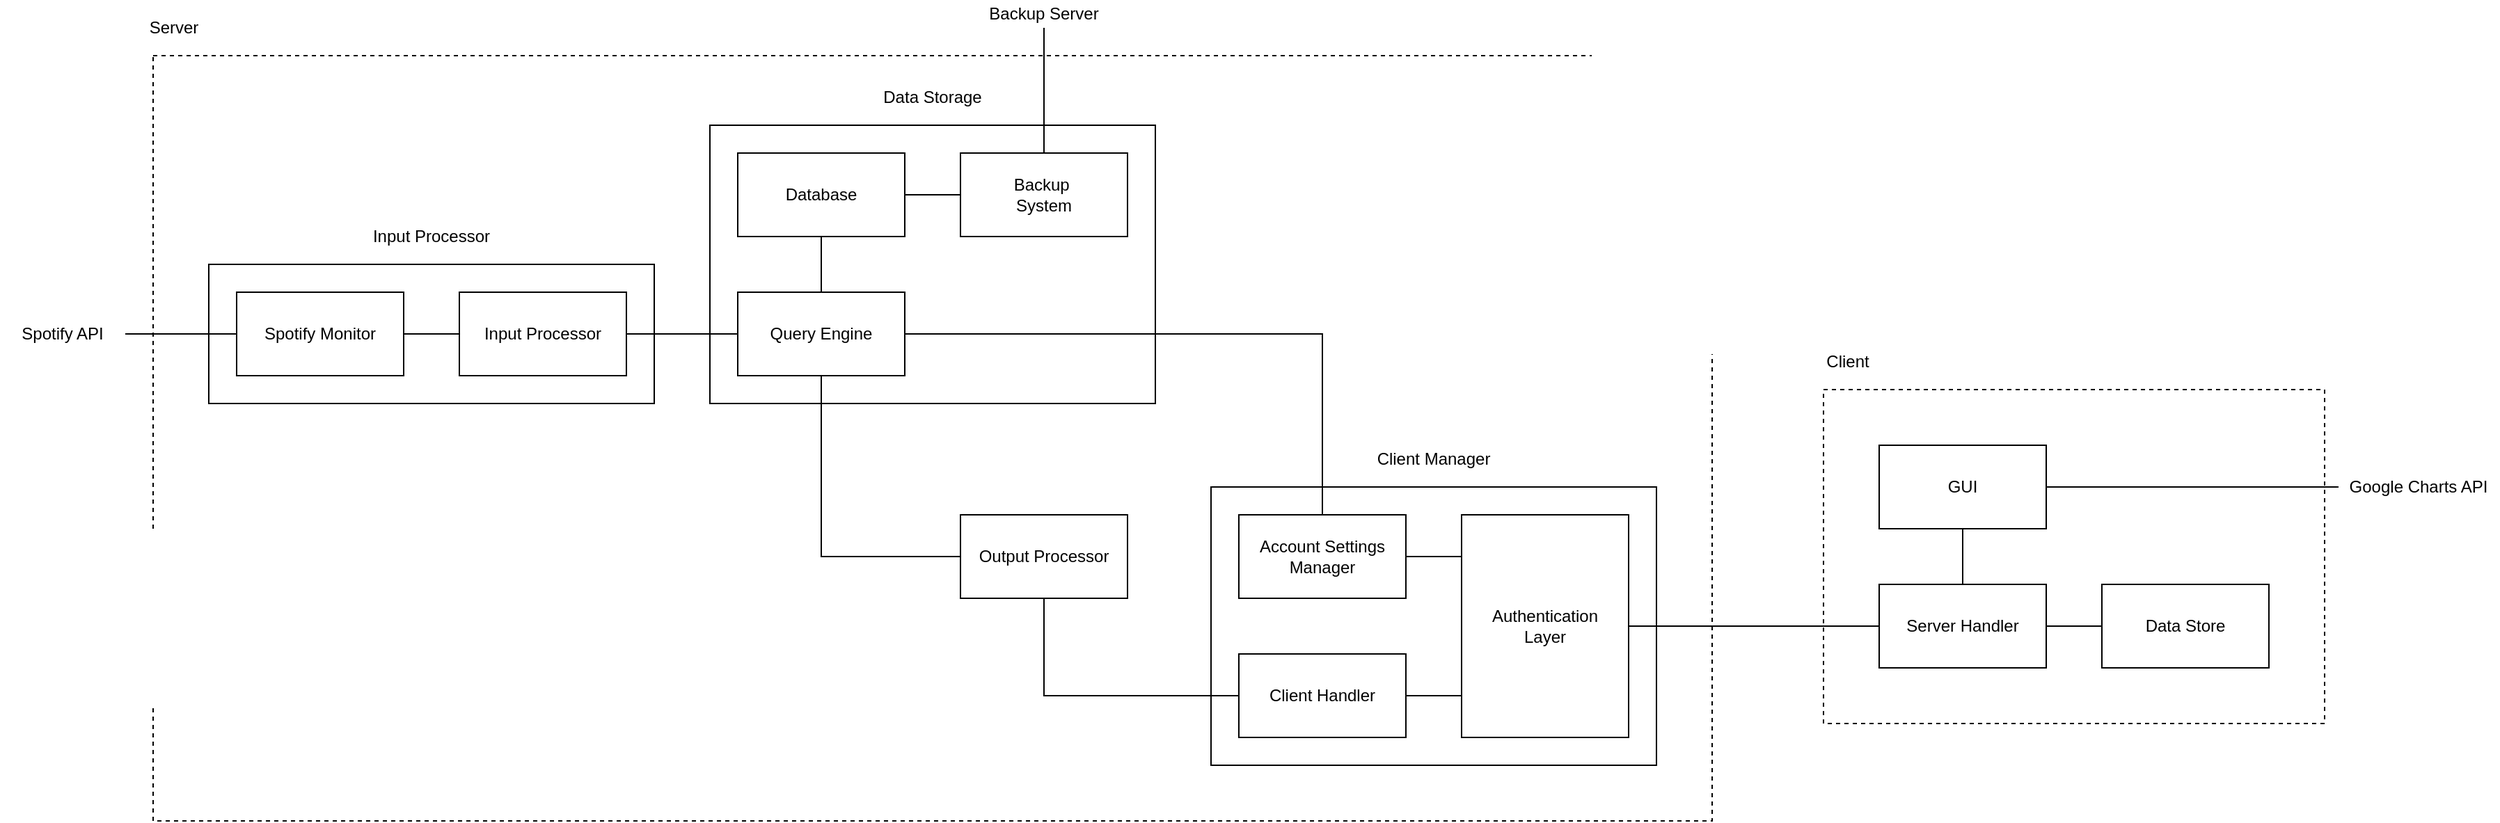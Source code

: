 <mxfile version="12.6.5" type="device"><diagram id="5uuVnfIPLFDZgmevzgGK" name="Page-1"><mxGraphModel dx="1930" dy="653" grid="1" gridSize="10" guides="1" tooltips="1" connect="1" arrows="1" fold="1" page="1" pageScale="1" pageWidth="827" pageHeight="1169" math="0" shadow="0"><root><mxCell id="0"/><mxCell id="1" parent="0"/><mxCell id="R9fSxvoRE-II4t2_eMGM-56" value="" style="rounded=0;whiteSpace=wrap;html=1;fillColor=none;dashed=1;" parent="1" vertex="1"><mxGeometry x="-20" y="700" width="1120" height="550" as="geometry"/></mxCell><mxCell id="R9fSxvoRE-II4t2_eMGM-28" value="" style="rounded=0;whiteSpace=wrap;html=1;fillColor=none;" parent="1" vertex="1"><mxGeometry x="380" y="750" width="320" height="200" as="geometry"/></mxCell><mxCell id="R9fSxvoRE-II4t2_eMGM-31" style="edgeStyle=orthogonalEdgeStyle;rounded=0;orthogonalLoop=1;jettySize=auto;html=1;endArrow=none;endFill=0;" parent="1" source="R9fSxvoRE-II4t2_eMGM-23" target="R9fSxvoRE-II4t2_eMGM-27" edge="1"><mxGeometry relative="1" as="geometry"/></mxCell><mxCell id="R9fSxvoRE-II4t2_eMGM-23" value="Database" style="rounded=0;whiteSpace=wrap;html=1;" parent="1" vertex="1"><mxGeometry x="400" y="770" width="120" height="60" as="geometry"/></mxCell><mxCell id="R9fSxvoRE-II4t2_eMGM-30" style="edgeStyle=orthogonalEdgeStyle;rounded=0;orthogonalLoop=1;jettySize=auto;html=1;entryX=0.5;entryY=1;entryDx=0;entryDy=0;endArrow=none;endFill=0;" parent="1" source="R9fSxvoRE-II4t2_eMGM-26" target="R9fSxvoRE-II4t2_eMGM-23" edge="1"><mxGeometry relative="1" as="geometry"><Array as="points"><mxPoint x="460" y="840"/><mxPoint x="460" y="840"/></Array></mxGeometry></mxCell><mxCell id="R9fSxvoRE-II4t2_eMGM-50" style="edgeStyle=orthogonalEdgeStyle;rounded=0;orthogonalLoop=1;jettySize=auto;html=1;endArrow=none;endFill=0;" parent="1" source="R9fSxvoRE-II4t2_eMGM-26" target="R9fSxvoRE-II4t2_eMGM-47" edge="1"><mxGeometry relative="1" as="geometry"/></mxCell><mxCell id="R9fSxvoRE-II4t2_eMGM-26" value="Query Engine" style="rounded=0;whiteSpace=wrap;html=1;" parent="1" vertex="1"><mxGeometry x="400" y="870" width="120" height="60" as="geometry"/></mxCell><mxCell id="R9fSxvoRE-II4t2_eMGM-49" style="edgeStyle=orthogonalEdgeStyle;rounded=0;orthogonalLoop=1;jettySize=auto;html=1;endArrow=none;endFill=0;" parent="1" source="R9fSxvoRE-II4t2_eMGM-27" target="R9fSxvoRE-II4t2_eMGM-48" edge="1"><mxGeometry relative="1" as="geometry"><mxPoint x="620" y="700" as="targetPoint"/></mxGeometry></mxCell><mxCell id="R9fSxvoRE-II4t2_eMGM-27" value="Backup&amp;nbsp;&lt;br&gt;System" style="rounded=0;whiteSpace=wrap;html=1;" parent="1" vertex="1"><mxGeometry x="560" y="770" width="120" height="60" as="geometry"/></mxCell><mxCell id="R9fSxvoRE-II4t2_eMGM-29" value="Data Storage" style="text;html=1;strokeColor=none;fillColor=none;align=center;verticalAlign=middle;whiteSpace=wrap;rounded=0;" parent="1" vertex="1"><mxGeometry x="495" y="720" width="90" height="20" as="geometry"/></mxCell><mxCell id="R9fSxvoRE-II4t2_eMGM-36" value="" style="rounded=0;whiteSpace=wrap;html=1;fillColor=none;" parent="1" vertex="1"><mxGeometry x="740" y="1010" width="320" height="200" as="geometry"/></mxCell><mxCell id="R9fSxvoRE-II4t2_eMGM-40" style="edgeStyle=orthogonalEdgeStyle;rounded=0;orthogonalLoop=1;jettySize=auto;html=1;entryX=0;entryY=0.5;entryDx=0;entryDy=0;endArrow=none;endFill=0;" parent="1" source="R9fSxvoRE-II4t2_eMGM-37" target="R9fSxvoRE-II4t2_eMGM-38" edge="1"><mxGeometry relative="1" as="geometry"><Array as="points"><mxPoint x="920" y="1160"/></Array></mxGeometry></mxCell><mxCell id="R9fSxvoRE-II4t2_eMGM-55" style="edgeStyle=orthogonalEdgeStyle;rounded=0;orthogonalLoop=1;jettySize=auto;html=1;endArrow=none;endFill=0;" parent="1" source="R9fSxvoRE-II4t2_eMGM-37" target="R9fSxvoRE-II4t2_eMGM-39" edge="1"><mxGeometry relative="1" as="geometry"/></mxCell><mxCell id="R9fSxvoRE-II4t2_eMGM-37" value="Client Handler" style="rounded=0;whiteSpace=wrap;html=1;" parent="1" vertex="1"><mxGeometry x="760" y="1130" width="120" height="60" as="geometry"/></mxCell><mxCell id="R9fSxvoRE-II4t2_eMGM-38" value="Authentication&lt;br&gt;Layer" style="rounded=0;whiteSpace=wrap;html=1;" parent="1" vertex="1"><mxGeometry x="920" y="1030" width="120" height="160" as="geometry"/></mxCell><mxCell id="R9fSxvoRE-II4t2_eMGM-72" style="edgeStyle=orthogonalEdgeStyle;rounded=0;orthogonalLoop=1;jettySize=auto;html=1;endArrow=none;endFill=0;" parent="1" source="R9fSxvoRE-II4t2_eMGM-39" target="R9fSxvoRE-II4t2_eMGM-26" edge="1"><mxGeometry relative="1" as="geometry"/></mxCell><mxCell id="R9fSxvoRE-II4t2_eMGM-39" value="Output Processor" style="rounded=0;whiteSpace=wrap;html=1;" parent="1" vertex="1"><mxGeometry x="560" y="1030" width="120" height="60" as="geometry"/></mxCell><mxCell id="R9fSxvoRE-II4t2_eMGM-41" value="Client Manager" style="text;html=1;strokeColor=none;fillColor=none;align=center;verticalAlign=middle;whiteSpace=wrap;rounded=0;" parent="1" vertex="1"><mxGeometry x="855" y="980" width="90" height="20" as="geometry"/></mxCell><mxCell id="R9fSxvoRE-II4t2_eMGM-44" value="" style="rounded=0;whiteSpace=wrap;html=1;fillColor=none;" parent="1" vertex="1"><mxGeometry x="20" y="850" width="320" height="100" as="geometry"/></mxCell><mxCell id="R9fSxvoRE-II4t2_eMGM-57" style="edgeStyle=orthogonalEdgeStyle;rounded=0;orthogonalLoop=1;jettySize=auto;html=1;entryX=1;entryY=0.5;entryDx=0;entryDy=0;endArrow=none;endFill=0;" parent="1" source="R9fSxvoRE-II4t2_eMGM-45" target="R9fSxvoRE-II4t2_eMGM-54" edge="1"><mxGeometry relative="1" as="geometry"/></mxCell><mxCell id="R9fSxvoRE-II4t2_eMGM-45" value="Spotify Monitor" style="rounded=0;whiteSpace=wrap;html=1;" parent="1" vertex="1"><mxGeometry x="40" y="870" width="120" height="60" as="geometry"/></mxCell><mxCell id="R9fSxvoRE-II4t2_eMGM-46" value="Input Processor" style="text;html=1;strokeColor=none;fillColor=none;align=center;verticalAlign=middle;whiteSpace=wrap;rounded=0;" parent="1" vertex="1"><mxGeometry x="135" y="820" width="90" height="20" as="geometry"/></mxCell><mxCell id="R9fSxvoRE-II4t2_eMGM-71" style="edgeStyle=orthogonalEdgeStyle;rounded=0;orthogonalLoop=1;jettySize=auto;html=1;endArrow=none;endFill=0;" parent="1" source="R9fSxvoRE-II4t2_eMGM-47" target="R9fSxvoRE-II4t2_eMGM-45" edge="1"><mxGeometry relative="1" as="geometry"/></mxCell><mxCell id="R9fSxvoRE-II4t2_eMGM-47" value="Input Processor" style="rounded=0;whiteSpace=wrap;html=1;" parent="1" vertex="1"><mxGeometry x="200" y="870" width="120" height="60" as="geometry"/></mxCell><mxCell id="R9fSxvoRE-II4t2_eMGM-48" value="Backup Server" style="text;html=1;strokeColor=none;fillColor=none;align=center;verticalAlign=middle;whiteSpace=wrap;rounded=0;" parent="1" vertex="1"><mxGeometry x="575" y="660" width="90" height="20" as="geometry"/></mxCell><mxCell id="R9fSxvoRE-II4t2_eMGM-52" style="edgeStyle=orthogonalEdgeStyle;rounded=0;orthogonalLoop=1;jettySize=auto;html=1;endArrow=none;endFill=0;" parent="1" source="R9fSxvoRE-II4t2_eMGM-51" target="R9fSxvoRE-II4t2_eMGM-38" edge="1"><mxGeometry relative="1" as="geometry"><Array as="points"><mxPoint x="910" y="1060"/><mxPoint x="910" y="1060"/></Array></mxGeometry></mxCell><mxCell id="R9fSxvoRE-II4t2_eMGM-53" style="edgeStyle=orthogonalEdgeStyle;rounded=0;orthogonalLoop=1;jettySize=auto;html=1;entryX=1;entryY=0.5;entryDx=0;entryDy=0;endArrow=none;endFill=0;exitX=0.5;exitY=0;exitDx=0;exitDy=0;" parent="1" source="R9fSxvoRE-II4t2_eMGM-51" target="R9fSxvoRE-II4t2_eMGM-26" edge="1"><mxGeometry relative="1" as="geometry"/></mxCell><mxCell id="R9fSxvoRE-II4t2_eMGM-51" value="Account Settings Manager" style="rounded=0;whiteSpace=wrap;html=1;" parent="1" vertex="1"><mxGeometry x="760" y="1030" width="120" height="60" as="geometry"/></mxCell><mxCell id="R9fSxvoRE-II4t2_eMGM-54" value="Spotify API" style="text;html=1;strokeColor=none;fillColor=none;align=center;verticalAlign=middle;whiteSpace=wrap;rounded=0;" parent="1" vertex="1"><mxGeometry x="-130" y="890" width="90" height="20" as="geometry"/></mxCell><mxCell id="R9fSxvoRE-II4t2_eMGM-58" value="" style="rounded=0;whiteSpace=wrap;html=1;fillColor=none;dashed=1;" parent="1" vertex="1"><mxGeometry x="1180" y="940" width="360" height="240" as="geometry"/></mxCell><mxCell id="R9fSxvoRE-II4t2_eMGM-60" style="edgeStyle=orthogonalEdgeStyle;rounded=0;orthogonalLoop=1;jettySize=auto;html=1;entryX=1;entryY=0.5;entryDx=0;entryDy=0;endArrow=none;endFill=0;" parent="1" source="R9fSxvoRE-II4t2_eMGM-59" target="R9fSxvoRE-II4t2_eMGM-38" edge="1"><mxGeometry relative="1" as="geometry"/></mxCell><mxCell id="R9fSxvoRE-II4t2_eMGM-62" style="edgeStyle=orthogonalEdgeStyle;rounded=0;orthogonalLoop=1;jettySize=auto;html=1;endArrow=none;endFill=0;" parent="1" source="R9fSxvoRE-II4t2_eMGM-59" target="R9fSxvoRE-II4t2_eMGM-61" edge="1"><mxGeometry relative="1" as="geometry"/></mxCell><mxCell id="R9fSxvoRE-II4t2_eMGM-65" style="edgeStyle=orthogonalEdgeStyle;rounded=0;orthogonalLoop=1;jettySize=auto;html=1;endArrow=none;endFill=0;" parent="1" source="R9fSxvoRE-II4t2_eMGM-59" target="R9fSxvoRE-II4t2_eMGM-64" edge="1"><mxGeometry relative="1" as="geometry"/></mxCell><mxCell id="R9fSxvoRE-II4t2_eMGM-59" value="Server Handler" style="rounded=0;whiteSpace=wrap;html=1;" parent="1" vertex="1"><mxGeometry x="1220" y="1080" width="120" height="60" as="geometry"/></mxCell><mxCell id="R9fSxvoRE-II4t2_eMGM-61" value="Data Store" style="rounded=0;whiteSpace=wrap;html=1;" parent="1" vertex="1"><mxGeometry x="1380" y="1080" width="120" height="60" as="geometry"/></mxCell><mxCell id="R9fSxvoRE-II4t2_eMGM-64" value="GUI" style="rounded=0;whiteSpace=wrap;html=1;" parent="1" vertex="1"><mxGeometry x="1220" y="980" width="120" height="60" as="geometry"/></mxCell><mxCell id="ED4D4kz76D-tcDQrcJ4x-5" style="edgeStyle=orthogonalEdgeStyle;rounded=0;orthogonalLoop=1;jettySize=auto;html=1;endArrow=none;endFill=0;" parent="1" source="R9fSxvoRE-II4t2_eMGM-66" target="R9fSxvoRE-II4t2_eMGM-64" edge="1"><mxGeometry relative="1" as="geometry"/></mxCell><mxCell id="R9fSxvoRE-II4t2_eMGM-66" value="Google Charts API" style="text;html=1;strokeColor=none;fillColor=none;align=center;verticalAlign=middle;whiteSpace=wrap;rounded=0;" parent="1" vertex="1"><mxGeometry x="1550" y="1000" width="115" height="20" as="geometry"/></mxCell><mxCell id="R9fSxvoRE-II4t2_eMGM-69" value="Client" style="text;html=1;strokeColor=none;fillColor=none;align=center;verticalAlign=middle;whiteSpace=wrap;rounded=0;" parent="1" vertex="1"><mxGeometry x="1140" y="910" width="115" height="20" as="geometry"/></mxCell><mxCell id="R9fSxvoRE-II4t2_eMGM-70" value="Server" style="text;html=1;strokeColor=none;fillColor=none;align=center;verticalAlign=middle;whiteSpace=wrap;rounded=0;" parent="1" vertex="1"><mxGeometry x="-50" y="670" width="90" height="20" as="geometry"/></mxCell></root></mxGraphModel></diagram></mxfile>